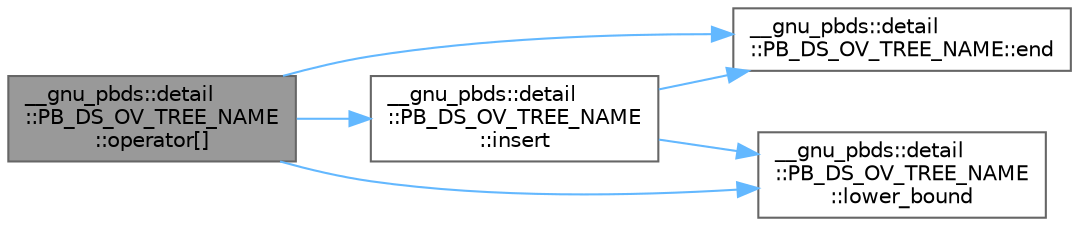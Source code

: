 digraph "__gnu_pbds::detail::PB_DS_OV_TREE_NAME::operator[]"
{
 // LATEX_PDF_SIZE
  bgcolor="transparent";
  edge [fontname=Helvetica,fontsize=10,labelfontname=Helvetica,labelfontsize=10];
  node [fontname=Helvetica,fontsize=10,shape=box,height=0.2,width=0.4];
  rankdir="LR";
  Node1 [id="Node000001",label="__gnu_pbds::detail\l::PB_DS_OV_TREE_NAME\l::operator[]",height=0.2,width=0.4,color="gray40", fillcolor="grey60", style="filled", fontcolor="black",tooltip=" "];
  Node1 -> Node2 [id="edge11_Node000001_Node000002",color="steelblue1",style="solid",tooltip=" "];
  Node2 [id="Node000002",label="__gnu_pbds::detail\l::PB_DS_OV_TREE_NAME::end",height=0.2,width=0.4,color="grey40", fillcolor="white", style="filled",URL="$class____gnu__pbds_1_1detail_1_1_p_b___d_s___o_v___t_r_e_e___n_a_m_e.html#a04022f58fcd067821e82c93df2deaf9b",tooltip=" "];
  Node1 -> Node3 [id="edge12_Node000001_Node000003",color="steelblue1",style="solid",tooltip=" "];
  Node3 [id="Node000003",label="__gnu_pbds::detail\l::PB_DS_OV_TREE_NAME\l::insert",height=0.2,width=0.4,color="grey40", fillcolor="white", style="filled",URL="$class____gnu__pbds_1_1detail_1_1_p_b___d_s___o_v___t_r_e_e___n_a_m_e.html#a61882b92867cad263ab80a73477477ad",tooltip=" "];
  Node3 -> Node2 [id="edge13_Node000003_Node000002",color="steelblue1",style="solid",tooltip=" "];
  Node3 -> Node4 [id="edge14_Node000003_Node000004",color="steelblue1",style="solid",tooltip=" "];
  Node4 [id="Node000004",label="__gnu_pbds::detail\l::PB_DS_OV_TREE_NAME\l::lower_bound",height=0.2,width=0.4,color="grey40", fillcolor="white", style="filled",URL="$class____gnu__pbds_1_1detail_1_1_p_b___d_s___o_v___t_r_e_e___n_a_m_e.html#a90d84c7b901b9d0780895cc6b695cbc5",tooltip=" "];
  Node1 -> Node4 [id="edge15_Node000001_Node000004",color="steelblue1",style="solid",tooltip=" "];
}

